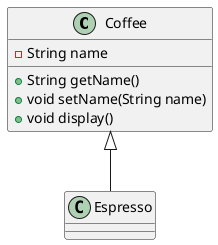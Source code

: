 @startuml
Coffee <|-- Espresso

class Coffee {
  -String name
  +String getName()
  +void setName(String name)
  +void display()
}

class Espresso
@enduml